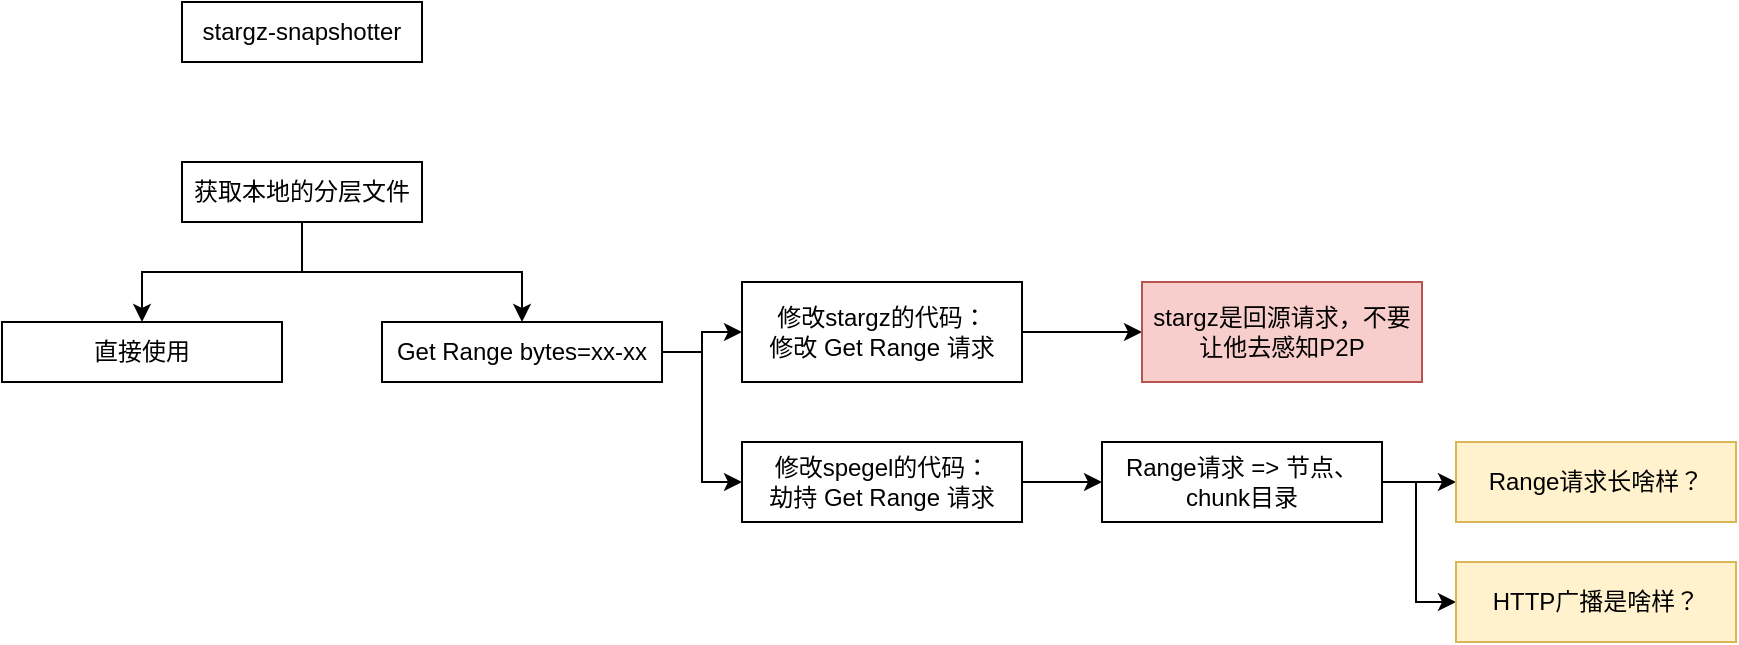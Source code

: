 <mxfile version="27.0.6">
  <diagram name="第 1 页" id="2hMPZHK_pVFsYMpLqJ3m">
    <mxGraphModel dx="1058" dy="688" grid="1" gridSize="10" guides="1" tooltips="1" connect="1" arrows="1" fold="1" page="1" pageScale="1" pageWidth="827" pageHeight="1169" math="0" shadow="0">
      <root>
        <mxCell id="0" />
        <mxCell id="1" parent="0" />
        <mxCell id="_bsNnyrXr3H8NdPXZoFA-1" value="stargz-snapshotter" style="rounded=0;whiteSpace=wrap;html=1;" vertex="1" parent="1">
          <mxGeometry x="190" y="250" width="120" height="30" as="geometry" />
        </mxCell>
        <mxCell id="_bsNnyrXr3H8NdPXZoFA-4" style="edgeStyle=orthogonalEdgeStyle;rounded=0;orthogonalLoop=1;jettySize=auto;html=1;exitX=0.5;exitY=1;exitDx=0;exitDy=0;entryX=0.5;entryY=0;entryDx=0;entryDy=0;" edge="1" parent="1" source="_bsNnyrXr3H8NdPXZoFA-2" target="_bsNnyrXr3H8NdPXZoFA-3">
          <mxGeometry relative="1" as="geometry" />
        </mxCell>
        <mxCell id="_bsNnyrXr3H8NdPXZoFA-6" style="edgeStyle=orthogonalEdgeStyle;rounded=0;orthogonalLoop=1;jettySize=auto;html=1;exitX=0.5;exitY=1;exitDx=0;exitDy=0;" edge="1" parent="1" source="_bsNnyrXr3H8NdPXZoFA-2" target="_bsNnyrXr3H8NdPXZoFA-5">
          <mxGeometry relative="1" as="geometry" />
        </mxCell>
        <mxCell id="_bsNnyrXr3H8NdPXZoFA-2" value="获取本地的分层文件" style="rounded=0;whiteSpace=wrap;html=1;" vertex="1" parent="1">
          <mxGeometry x="190" y="330" width="120" height="30" as="geometry" />
        </mxCell>
        <mxCell id="_bsNnyrXr3H8NdPXZoFA-11" style="edgeStyle=orthogonalEdgeStyle;rounded=0;orthogonalLoop=1;jettySize=auto;html=1;exitX=1;exitY=0.5;exitDx=0;exitDy=0;entryX=0;entryY=0.5;entryDx=0;entryDy=0;" edge="1" parent="1" source="_bsNnyrXr3H8NdPXZoFA-3" target="_bsNnyrXr3H8NdPXZoFA-7">
          <mxGeometry relative="1" as="geometry" />
        </mxCell>
        <mxCell id="_bsNnyrXr3H8NdPXZoFA-12" style="edgeStyle=orthogonalEdgeStyle;rounded=0;orthogonalLoop=1;jettySize=auto;html=1;exitX=1;exitY=0.5;exitDx=0;exitDy=0;entryX=0;entryY=0.5;entryDx=0;entryDy=0;" edge="1" parent="1" source="_bsNnyrXr3H8NdPXZoFA-3" target="_bsNnyrXr3H8NdPXZoFA-8">
          <mxGeometry relative="1" as="geometry" />
        </mxCell>
        <mxCell id="_bsNnyrXr3H8NdPXZoFA-3" value="Get Range bytes=xx-xx" style="rounded=0;whiteSpace=wrap;html=1;" vertex="1" parent="1">
          <mxGeometry x="290" y="410" width="140" height="30" as="geometry" />
        </mxCell>
        <mxCell id="_bsNnyrXr3H8NdPXZoFA-5" value="直接使用" style="rounded=0;whiteSpace=wrap;html=1;" vertex="1" parent="1">
          <mxGeometry x="100" y="410" width="140" height="30" as="geometry" />
        </mxCell>
        <mxCell id="_bsNnyrXr3H8NdPXZoFA-16" value="" style="edgeStyle=orthogonalEdgeStyle;rounded=0;orthogonalLoop=1;jettySize=auto;html=1;" edge="1" parent="1" source="_bsNnyrXr3H8NdPXZoFA-7" target="_bsNnyrXr3H8NdPXZoFA-15">
          <mxGeometry relative="1" as="geometry" />
        </mxCell>
        <mxCell id="_bsNnyrXr3H8NdPXZoFA-7" value="修改stargz的代码：&lt;br&gt;修改 Get Range 请求" style="rounded=0;whiteSpace=wrap;html=1;" vertex="1" parent="1">
          <mxGeometry x="470" y="390" width="140" height="50" as="geometry" />
        </mxCell>
        <mxCell id="_bsNnyrXr3H8NdPXZoFA-13" style="edgeStyle=orthogonalEdgeStyle;rounded=0;orthogonalLoop=1;jettySize=auto;html=1;exitX=1;exitY=0.5;exitDx=0;exitDy=0;entryX=0;entryY=0.5;entryDx=0;entryDy=0;" edge="1" parent="1" source="_bsNnyrXr3H8NdPXZoFA-8" target="_bsNnyrXr3H8NdPXZoFA-9">
          <mxGeometry relative="1" as="geometry" />
        </mxCell>
        <mxCell id="_bsNnyrXr3H8NdPXZoFA-8" value="修改spegel的代码：&lt;br&gt;劫持 Get Range 请求" style="rounded=0;whiteSpace=wrap;html=1;" vertex="1" parent="1">
          <mxGeometry x="470" y="470" width="140" height="40" as="geometry" />
        </mxCell>
        <mxCell id="_bsNnyrXr3H8NdPXZoFA-14" value="" style="edgeStyle=orthogonalEdgeStyle;rounded=0;orthogonalLoop=1;jettySize=auto;html=1;" edge="1" parent="1" source="_bsNnyrXr3H8NdPXZoFA-9" target="_bsNnyrXr3H8NdPXZoFA-10">
          <mxGeometry relative="1" as="geometry" />
        </mxCell>
        <mxCell id="_bsNnyrXr3H8NdPXZoFA-18" style="edgeStyle=orthogonalEdgeStyle;rounded=0;orthogonalLoop=1;jettySize=auto;html=1;exitX=1;exitY=0.5;exitDx=0;exitDy=0;entryX=0;entryY=0.5;entryDx=0;entryDy=0;" edge="1" parent="1" source="_bsNnyrXr3H8NdPXZoFA-9" target="_bsNnyrXr3H8NdPXZoFA-17">
          <mxGeometry relative="1" as="geometry">
            <Array as="points">
              <mxPoint x="807" y="490" />
              <mxPoint x="807" y="550" />
            </Array>
          </mxGeometry>
        </mxCell>
        <mxCell id="_bsNnyrXr3H8NdPXZoFA-9" value="Range请求 =&amp;gt; 节点、chunk目录" style="rounded=0;whiteSpace=wrap;html=1;" vertex="1" parent="1">
          <mxGeometry x="650" y="470" width="140" height="40" as="geometry" />
        </mxCell>
        <mxCell id="_bsNnyrXr3H8NdPXZoFA-10" value="Range请求长啥样？" style="rounded=0;whiteSpace=wrap;html=1;fillColor=#fff2cc;strokeColor=#d6b656;" vertex="1" parent="1">
          <mxGeometry x="827" y="470" width="140" height="40" as="geometry" />
        </mxCell>
        <mxCell id="_bsNnyrXr3H8NdPXZoFA-17" value="HTTP广播是啥样？" style="rounded=0;whiteSpace=wrap;html=1;fillColor=#fff2cc;strokeColor=#d6b656;" vertex="1" parent="1">
          <mxGeometry x="827" y="530" width="140" height="40" as="geometry" />
        </mxCell>
        <mxCell id="_bsNnyrXr3H8NdPXZoFA-15" value="stargz是回源请求，不要让他去感知P2P" style="rounded=0;whiteSpace=wrap;html=1;fillColor=#f8cecc;strokeColor=#b85450;" vertex="1" parent="1">
          <mxGeometry x="670" y="390" width="140" height="50" as="geometry" />
        </mxCell>
      </root>
    </mxGraphModel>
  </diagram>
</mxfile>
